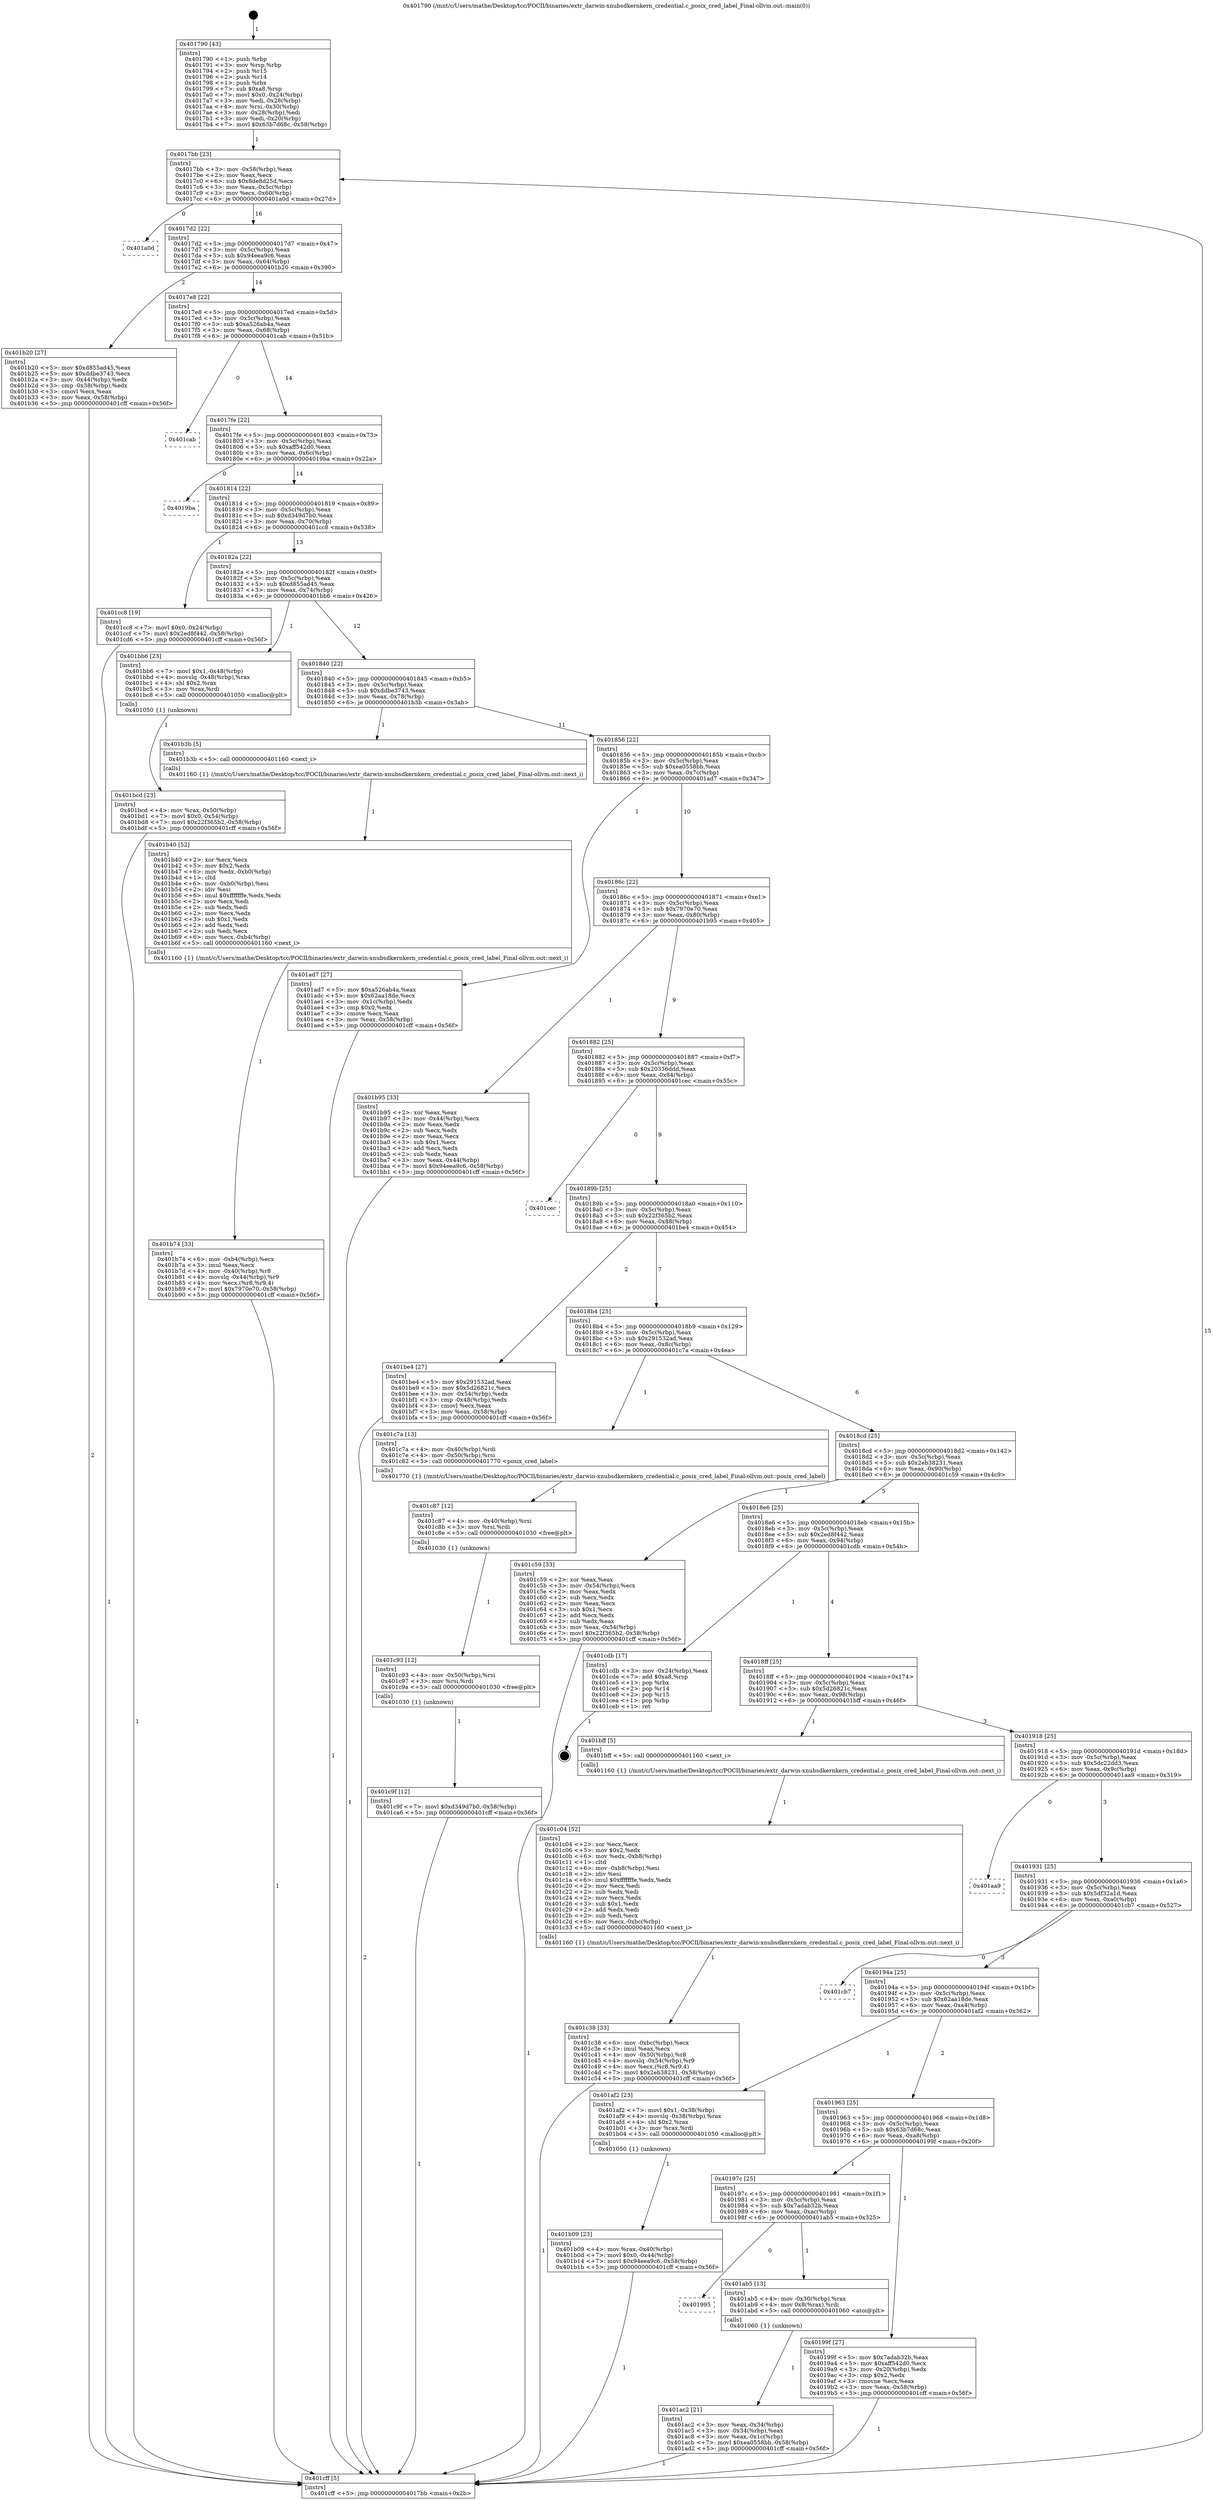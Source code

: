digraph "0x401790" {
  label = "0x401790 (/mnt/c/Users/mathe/Desktop/tcc/POCII/binaries/extr_darwin-xnubsdkernkern_credential.c_posix_cred_label_Final-ollvm.out::main(0))"
  labelloc = "t"
  node[shape=record]

  Entry [label="",width=0.3,height=0.3,shape=circle,fillcolor=black,style=filled]
  "0x4017bb" [label="{
     0x4017bb [23]\l
     | [instrs]\l
     &nbsp;&nbsp;0x4017bb \<+3\>: mov -0x58(%rbp),%eax\l
     &nbsp;&nbsp;0x4017be \<+2\>: mov %eax,%ecx\l
     &nbsp;&nbsp;0x4017c0 \<+6\>: sub $0x8de8d25d,%ecx\l
     &nbsp;&nbsp;0x4017c6 \<+3\>: mov %eax,-0x5c(%rbp)\l
     &nbsp;&nbsp;0x4017c9 \<+3\>: mov %ecx,-0x60(%rbp)\l
     &nbsp;&nbsp;0x4017cc \<+6\>: je 0000000000401a0d \<main+0x27d\>\l
  }"]
  "0x401a0d" [label="{
     0x401a0d\l
  }", style=dashed]
  "0x4017d2" [label="{
     0x4017d2 [22]\l
     | [instrs]\l
     &nbsp;&nbsp;0x4017d2 \<+5\>: jmp 00000000004017d7 \<main+0x47\>\l
     &nbsp;&nbsp;0x4017d7 \<+3\>: mov -0x5c(%rbp),%eax\l
     &nbsp;&nbsp;0x4017da \<+5\>: sub $0x94eea9c6,%eax\l
     &nbsp;&nbsp;0x4017df \<+3\>: mov %eax,-0x64(%rbp)\l
     &nbsp;&nbsp;0x4017e2 \<+6\>: je 0000000000401b20 \<main+0x390\>\l
  }"]
  Exit [label="",width=0.3,height=0.3,shape=circle,fillcolor=black,style=filled,peripheries=2]
  "0x401b20" [label="{
     0x401b20 [27]\l
     | [instrs]\l
     &nbsp;&nbsp;0x401b20 \<+5\>: mov $0xd855ad45,%eax\l
     &nbsp;&nbsp;0x401b25 \<+5\>: mov $0xddbe3743,%ecx\l
     &nbsp;&nbsp;0x401b2a \<+3\>: mov -0x44(%rbp),%edx\l
     &nbsp;&nbsp;0x401b2d \<+3\>: cmp -0x38(%rbp),%edx\l
     &nbsp;&nbsp;0x401b30 \<+3\>: cmovl %ecx,%eax\l
     &nbsp;&nbsp;0x401b33 \<+3\>: mov %eax,-0x58(%rbp)\l
     &nbsp;&nbsp;0x401b36 \<+5\>: jmp 0000000000401cff \<main+0x56f\>\l
  }"]
  "0x4017e8" [label="{
     0x4017e8 [22]\l
     | [instrs]\l
     &nbsp;&nbsp;0x4017e8 \<+5\>: jmp 00000000004017ed \<main+0x5d\>\l
     &nbsp;&nbsp;0x4017ed \<+3\>: mov -0x5c(%rbp),%eax\l
     &nbsp;&nbsp;0x4017f0 \<+5\>: sub $0xa526ab4a,%eax\l
     &nbsp;&nbsp;0x4017f5 \<+3\>: mov %eax,-0x68(%rbp)\l
     &nbsp;&nbsp;0x4017f8 \<+6\>: je 0000000000401cab \<main+0x51b\>\l
  }"]
  "0x401c9f" [label="{
     0x401c9f [12]\l
     | [instrs]\l
     &nbsp;&nbsp;0x401c9f \<+7\>: movl $0xd349d7b0,-0x58(%rbp)\l
     &nbsp;&nbsp;0x401ca6 \<+5\>: jmp 0000000000401cff \<main+0x56f\>\l
  }"]
  "0x401cab" [label="{
     0x401cab\l
  }", style=dashed]
  "0x4017fe" [label="{
     0x4017fe [22]\l
     | [instrs]\l
     &nbsp;&nbsp;0x4017fe \<+5\>: jmp 0000000000401803 \<main+0x73\>\l
     &nbsp;&nbsp;0x401803 \<+3\>: mov -0x5c(%rbp),%eax\l
     &nbsp;&nbsp;0x401806 \<+5\>: sub $0xaff542d0,%eax\l
     &nbsp;&nbsp;0x40180b \<+3\>: mov %eax,-0x6c(%rbp)\l
     &nbsp;&nbsp;0x40180e \<+6\>: je 00000000004019ba \<main+0x22a\>\l
  }"]
  "0x401c93" [label="{
     0x401c93 [12]\l
     | [instrs]\l
     &nbsp;&nbsp;0x401c93 \<+4\>: mov -0x50(%rbp),%rsi\l
     &nbsp;&nbsp;0x401c97 \<+3\>: mov %rsi,%rdi\l
     &nbsp;&nbsp;0x401c9a \<+5\>: call 0000000000401030 \<free@plt\>\l
     | [calls]\l
     &nbsp;&nbsp;0x401030 \{1\} (unknown)\l
  }"]
  "0x4019ba" [label="{
     0x4019ba\l
  }", style=dashed]
  "0x401814" [label="{
     0x401814 [22]\l
     | [instrs]\l
     &nbsp;&nbsp;0x401814 \<+5\>: jmp 0000000000401819 \<main+0x89\>\l
     &nbsp;&nbsp;0x401819 \<+3\>: mov -0x5c(%rbp),%eax\l
     &nbsp;&nbsp;0x40181c \<+5\>: sub $0xd349d7b0,%eax\l
     &nbsp;&nbsp;0x401821 \<+3\>: mov %eax,-0x70(%rbp)\l
     &nbsp;&nbsp;0x401824 \<+6\>: je 0000000000401cc8 \<main+0x538\>\l
  }"]
  "0x401c87" [label="{
     0x401c87 [12]\l
     | [instrs]\l
     &nbsp;&nbsp;0x401c87 \<+4\>: mov -0x40(%rbp),%rsi\l
     &nbsp;&nbsp;0x401c8b \<+3\>: mov %rsi,%rdi\l
     &nbsp;&nbsp;0x401c8e \<+5\>: call 0000000000401030 \<free@plt\>\l
     | [calls]\l
     &nbsp;&nbsp;0x401030 \{1\} (unknown)\l
  }"]
  "0x401cc8" [label="{
     0x401cc8 [19]\l
     | [instrs]\l
     &nbsp;&nbsp;0x401cc8 \<+7\>: movl $0x0,-0x24(%rbp)\l
     &nbsp;&nbsp;0x401ccf \<+7\>: movl $0x2ed8f442,-0x58(%rbp)\l
     &nbsp;&nbsp;0x401cd6 \<+5\>: jmp 0000000000401cff \<main+0x56f\>\l
  }"]
  "0x40182a" [label="{
     0x40182a [22]\l
     | [instrs]\l
     &nbsp;&nbsp;0x40182a \<+5\>: jmp 000000000040182f \<main+0x9f\>\l
     &nbsp;&nbsp;0x40182f \<+3\>: mov -0x5c(%rbp),%eax\l
     &nbsp;&nbsp;0x401832 \<+5\>: sub $0xd855ad45,%eax\l
     &nbsp;&nbsp;0x401837 \<+3\>: mov %eax,-0x74(%rbp)\l
     &nbsp;&nbsp;0x40183a \<+6\>: je 0000000000401bb6 \<main+0x426\>\l
  }"]
  "0x401c38" [label="{
     0x401c38 [33]\l
     | [instrs]\l
     &nbsp;&nbsp;0x401c38 \<+6\>: mov -0xbc(%rbp),%ecx\l
     &nbsp;&nbsp;0x401c3e \<+3\>: imul %eax,%ecx\l
     &nbsp;&nbsp;0x401c41 \<+4\>: mov -0x50(%rbp),%r8\l
     &nbsp;&nbsp;0x401c45 \<+4\>: movslq -0x54(%rbp),%r9\l
     &nbsp;&nbsp;0x401c49 \<+4\>: mov %ecx,(%r8,%r9,4)\l
     &nbsp;&nbsp;0x401c4d \<+7\>: movl $0x2eb38231,-0x58(%rbp)\l
     &nbsp;&nbsp;0x401c54 \<+5\>: jmp 0000000000401cff \<main+0x56f\>\l
  }"]
  "0x401bb6" [label="{
     0x401bb6 [23]\l
     | [instrs]\l
     &nbsp;&nbsp;0x401bb6 \<+7\>: movl $0x1,-0x48(%rbp)\l
     &nbsp;&nbsp;0x401bbd \<+4\>: movslq -0x48(%rbp),%rax\l
     &nbsp;&nbsp;0x401bc1 \<+4\>: shl $0x2,%rax\l
     &nbsp;&nbsp;0x401bc5 \<+3\>: mov %rax,%rdi\l
     &nbsp;&nbsp;0x401bc8 \<+5\>: call 0000000000401050 \<malloc@plt\>\l
     | [calls]\l
     &nbsp;&nbsp;0x401050 \{1\} (unknown)\l
  }"]
  "0x401840" [label="{
     0x401840 [22]\l
     | [instrs]\l
     &nbsp;&nbsp;0x401840 \<+5\>: jmp 0000000000401845 \<main+0xb5\>\l
     &nbsp;&nbsp;0x401845 \<+3\>: mov -0x5c(%rbp),%eax\l
     &nbsp;&nbsp;0x401848 \<+5\>: sub $0xddbe3743,%eax\l
     &nbsp;&nbsp;0x40184d \<+3\>: mov %eax,-0x78(%rbp)\l
     &nbsp;&nbsp;0x401850 \<+6\>: je 0000000000401b3b \<main+0x3ab\>\l
  }"]
  "0x401c04" [label="{
     0x401c04 [52]\l
     | [instrs]\l
     &nbsp;&nbsp;0x401c04 \<+2\>: xor %ecx,%ecx\l
     &nbsp;&nbsp;0x401c06 \<+5\>: mov $0x2,%edx\l
     &nbsp;&nbsp;0x401c0b \<+6\>: mov %edx,-0xb8(%rbp)\l
     &nbsp;&nbsp;0x401c11 \<+1\>: cltd\l
     &nbsp;&nbsp;0x401c12 \<+6\>: mov -0xb8(%rbp),%esi\l
     &nbsp;&nbsp;0x401c18 \<+2\>: idiv %esi\l
     &nbsp;&nbsp;0x401c1a \<+6\>: imul $0xfffffffe,%edx,%edx\l
     &nbsp;&nbsp;0x401c20 \<+2\>: mov %ecx,%edi\l
     &nbsp;&nbsp;0x401c22 \<+2\>: sub %edx,%edi\l
     &nbsp;&nbsp;0x401c24 \<+2\>: mov %ecx,%edx\l
     &nbsp;&nbsp;0x401c26 \<+3\>: sub $0x1,%edx\l
     &nbsp;&nbsp;0x401c29 \<+2\>: add %edx,%edi\l
     &nbsp;&nbsp;0x401c2b \<+2\>: sub %edi,%ecx\l
     &nbsp;&nbsp;0x401c2d \<+6\>: mov %ecx,-0xbc(%rbp)\l
     &nbsp;&nbsp;0x401c33 \<+5\>: call 0000000000401160 \<next_i\>\l
     | [calls]\l
     &nbsp;&nbsp;0x401160 \{1\} (/mnt/c/Users/mathe/Desktop/tcc/POCII/binaries/extr_darwin-xnubsdkernkern_credential.c_posix_cred_label_Final-ollvm.out::next_i)\l
  }"]
  "0x401b3b" [label="{
     0x401b3b [5]\l
     | [instrs]\l
     &nbsp;&nbsp;0x401b3b \<+5\>: call 0000000000401160 \<next_i\>\l
     | [calls]\l
     &nbsp;&nbsp;0x401160 \{1\} (/mnt/c/Users/mathe/Desktop/tcc/POCII/binaries/extr_darwin-xnubsdkernkern_credential.c_posix_cred_label_Final-ollvm.out::next_i)\l
  }"]
  "0x401856" [label="{
     0x401856 [22]\l
     | [instrs]\l
     &nbsp;&nbsp;0x401856 \<+5\>: jmp 000000000040185b \<main+0xcb\>\l
     &nbsp;&nbsp;0x40185b \<+3\>: mov -0x5c(%rbp),%eax\l
     &nbsp;&nbsp;0x40185e \<+5\>: sub $0xea0558bb,%eax\l
     &nbsp;&nbsp;0x401863 \<+3\>: mov %eax,-0x7c(%rbp)\l
     &nbsp;&nbsp;0x401866 \<+6\>: je 0000000000401ad7 \<main+0x347\>\l
  }"]
  "0x401bcd" [label="{
     0x401bcd [23]\l
     | [instrs]\l
     &nbsp;&nbsp;0x401bcd \<+4\>: mov %rax,-0x50(%rbp)\l
     &nbsp;&nbsp;0x401bd1 \<+7\>: movl $0x0,-0x54(%rbp)\l
     &nbsp;&nbsp;0x401bd8 \<+7\>: movl $0x22f365b2,-0x58(%rbp)\l
     &nbsp;&nbsp;0x401bdf \<+5\>: jmp 0000000000401cff \<main+0x56f\>\l
  }"]
  "0x401ad7" [label="{
     0x401ad7 [27]\l
     | [instrs]\l
     &nbsp;&nbsp;0x401ad7 \<+5\>: mov $0xa526ab4a,%eax\l
     &nbsp;&nbsp;0x401adc \<+5\>: mov $0x62aa18de,%ecx\l
     &nbsp;&nbsp;0x401ae1 \<+3\>: mov -0x1c(%rbp),%edx\l
     &nbsp;&nbsp;0x401ae4 \<+3\>: cmp $0x0,%edx\l
     &nbsp;&nbsp;0x401ae7 \<+3\>: cmove %ecx,%eax\l
     &nbsp;&nbsp;0x401aea \<+3\>: mov %eax,-0x58(%rbp)\l
     &nbsp;&nbsp;0x401aed \<+5\>: jmp 0000000000401cff \<main+0x56f\>\l
  }"]
  "0x40186c" [label="{
     0x40186c [22]\l
     | [instrs]\l
     &nbsp;&nbsp;0x40186c \<+5\>: jmp 0000000000401871 \<main+0xe1\>\l
     &nbsp;&nbsp;0x401871 \<+3\>: mov -0x5c(%rbp),%eax\l
     &nbsp;&nbsp;0x401874 \<+5\>: sub $0x7970e70,%eax\l
     &nbsp;&nbsp;0x401879 \<+3\>: mov %eax,-0x80(%rbp)\l
     &nbsp;&nbsp;0x40187c \<+6\>: je 0000000000401b95 \<main+0x405\>\l
  }"]
  "0x401b74" [label="{
     0x401b74 [33]\l
     | [instrs]\l
     &nbsp;&nbsp;0x401b74 \<+6\>: mov -0xb4(%rbp),%ecx\l
     &nbsp;&nbsp;0x401b7a \<+3\>: imul %eax,%ecx\l
     &nbsp;&nbsp;0x401b7d \<+4\>: mov -0x40(%rbp),%r8\l
     &nbsp;&nbsp;0x401b81 \<+4\>: movslq -0x44(%rbp),%r9\l
     &nbsp;&nbsp;0x401b85 \<+4\>: mov %ecx,(%r8,%r9,4)\l
     &nbsp;&nbsp;0x401b89 \<+7\>: movl $0x7970e70,-0x58(%rbp)\l
     &nbsp;&nbsp;0x401b90 \<+5\>: jmp 0000000000401cff \<main+0x56f\>\l
  }"]
  "0x401b95" [label="{
     0x401b95 [33]\l
     | [instrs]\l
     &nbsp;&nbsp;0x401b95 \<+2\>: xor %eax,%eax\l
     &nbsp;&nbsp;0x401b97 \<+3\>: mov -0x44(%rbp),%ecx\l
     &nbsp;&nbsp;0x401b9a \<+2\>: mov %eax,%edx\l
     &nbsp;&nbsp;0x401b9c \<+2\>: sub %ecx,%edx\l
     &nbsp;&nbsp;0x401b9e \<+2\>: mov %eax,%ecx\l
     &nbsp;&nbsp;0x401ba0 \<+3\>: sub $0x1,%ecx\l
     &nbsp;&nbsp;0x401ba3 \<+2\>: add %ecx,%edx\l
     &nbsp;&nbsp;0x401ba5 \<+2\>: sub %edx,%eax\l
     &nbsp;&nbsp;0x401ba7 \<+3\>: mov %eax,-0x44(%rbp)\l
     &nbsp;&nbsp;0x401baa \<+7\>: movl $0x94eea9c6,-0x58(%rbp)\l
     &nbsp;&nbsp;0x401bb1 \<+5\>: jmp 0000000000401cff \<main+0x56f\>\l
  }"]
  "0x401882" [label="{
     0x401882 [25]\l
     | [instrs]\l
     &nbsp;&nbsp;0x401882 \<+5\>: jmp 0000000000401887 \<main+0xf7\>\l
     &nbsp;&nbsp;0x401887 \<+3\>: mov -0x5c(%rbp),%eax\l
     &nbsp;&nbsp;0x40188a \<+5\>: sub $0x20336ddd,%eax\l
     &nbsp;&nbsp;0x40188f \<+6\>: mov %eax,-0x84(%rbp)\l
     &nbsp;&nbsp;0x401895 \<+6\>: je 0000000000401cec \<main+0x55c\>\l
  }"]
  "0x401b40" [label="{
     0x401b40 [52]\l
     | [instrs]\l
     &nbsp;&nbsp;0x401b40 \<+2\>: xor %ecx,%ecx\l
     &nbsp;&nbsp;0x401b42 \<+5\>: mov $0x2,%edx\l
     &nbsp;&nbsp;0x401b47 \<+6\>: mov %edx,-0xb0(%rbp)\l
     &nbsp;&nbsp;0x401b4d \<+1\>: cltd\l
     &nbsp;&nbsp;0x401b4e \<+6\>: mov -0xb0(%rbp),%esi\l
     &nbsp;&nbsp;0x401b54 \<+2\>: idiv %esi\l
     &nbsp;&nbsp;0x401b56 \<+6\>: imul $0xfffffffe,%edx,%edx\l
     &nbsp;&nbsp;0x401b5c \<+2\>: mov %ecx,%edi\l
     &nbsp;&nbsp;0x401b5e \<+2\>: sub %edx,%edi\l
     &nbsp;&nbsp;0x401b60 \<+2\>: mov %ecx,%edx\l
     &nbsp;&nbsp;0x401b62 \<+3\>: sub $0x1,%edx\l
     &nbsp;&nbsp;0x401b65 \<+2\>: add %edx,%edi\l
     &nbsp;&nbsp;0x401b67 \<+2\>: sub %edi,%ecx\l
     &nbsp;&nbsp;0x401b69 \<+6\>: mov %ecx,-0xb4(%rbp)\l
     &nbsp;&nbsp;0x401b6f \<+5\>: call 0000000000401160 \<next_i\>\l
     | [calls]\l
     &nbsp;&nbsp;0x401160 \{1\} (/mnt/c/Users/mathe/Desktop/tcc/POCII/binaries/extr_darwin-xnubsdkernkern_credential.c_posix_cred_label_Final-ollvm.out::next_i)\l
  }"]
  "0x401cec" [label="{
     0x401cec\l
  }", style=dashed]
  "0x40189b" [label="{
     0x40189b [25]\l
     | [instrs]\l
     &nbsp;&nbsp;0x40189b \<+5\>: jmp 00000000004018a0 \<main+0x110\>\l
     &nbsp;&nbsp;0x4018a0 \<+3\>: mov -0x5c(%rbp),%eax\l
     &nbsp;&nbsp;0x4018a3 \<+5\>: sub $0x22f365b2,%eax\l
     &nbsp;&nbsp;0x4018a8 \<+6\>: mov %eax,-0x88(%rbp)\l
     &nbsp;&nbsp;0x4018ae \<+6\>: je 0000000000401be4 \<main+0x454\>\l
  }"]
  "0x401b09" [label="{
     0x401b09 [23]\l
     | [instrs]\l
     &nbsp;&nbsp;0x401b09 \<+4\>: mov %rax,-0x40(%rbp)\l
     &nbsp;&nbsp;0x401b0d \<+7\>: movl $0x0,-0x44(%rbp)\l
     &nbsp;&nbsp;0x401b14 \<+7\>: movl $0x94eea9c6,-0x58(%rbp)\l
     &nbsp;&nbsp;0x401b1b \<+5\>: jmp 0000000000401cff \<main+0x56f\>\l
  }"]
  "0x401be4" [label="{
     0x401be4 [27]\l
     | [instrs]\l
     &nbsp;&nbsp;0x401be4 \<+5\>: mov $0x291532ad,%eax\l
     &nbsp;&nbsp;0x401be9 \<+5\>: mov $0x5d26821c,%ecx\l
     &nbsp;&nbsp;0x401bee \<+3\>: mov -0x54(%rbp),%edx\l
     &nbsp;&nbsp;0x401bf1 \<+3\>: cmp -0x48(%rbp),%edx\l
     &nbsp;&nbsp;0x401bf4 \<+3\>: cmovl %ecx,%eax\l
     &nbsp;&nbsp;0x401bf7 \<+3\>: mov %eax,-0x58(%rbp)\l
     &nbsp;&nbsp;0x401bfa \<+5\>: jmp 0000000000401cff \<main+0x56f\>\l
  }"]
  "0x4018b4" [label="{
     0x4018b4 [25]\l
     | [instrs]\l
     &nbsp;&nbsp;0x4018b4 \<+5\>: jmp 00000000004018b9 \<main+0x129\>\l
     &nbsp;&nbsp;0x4018b9 \<+3\>: mov -0x5c(%rbp),%eax\l
     &nbsp;&nbsp;0x4018bc \<+5\>: sub $0x291532ad,%eax\l
     &nbsp;&nbsp;0x4018c1 \<+6\>: mov %eax,-0x8c(%rbp)\l
     &nbsp;&nbsp;0x4018c7 \<+6\>: je 0000000000401c7a \<main+0x4ea\>\l
  }"]
  "0x401ac2" [label="{
     0x401ac2 [21]\l
     | [instrs]\l
     &nbsp;&nbsp;0x401ac2 \<+3\>: mov %eax,-0x34(%rbp)\l
     &nbsp;&nbsp;0x401ac5 \<+3\>: mov -0x34(%rbp),%eax\l
     &nbsp;&nbsp;0x401ac8 \<+3\>: mov %eax,-0x1c(%rbp)\l
     &nbsp;&nbsp;0x401acb \<+7\>: movl $0xea0558bb,-0x58(%rbp)\l
     &nbsp;&nbsp;0x401ad2 \<+5\>: jmp 0000000000401cff \<main+0x56f\>\l
  }"]
  "0x401c7a" [label="{
     0x401c7a [13]\l
     | [instrs]\l
     &nbsp;&nbsp;0x401c7a \<+4\>: mov -0x40(%rbp),%rdi\l
     &nbsp;&nbsp;0x401c7e \<+4\>: mov -0x50(%rbp),%rsi\l
     &nbsp;&nbsp;0x401c82 \<+5\>: call 0000000000401770 \<posix_cred_label\>\l
     | [calls]\l
     &nbsp;&nbsp;0x401770 \{1\} (/mnt/c/Users/mathe/Desktop/tcc/POCII/binaries/extr_darwin-xnubsdkernkern_credential.c_posix_cred_label_Final-ollvm.out::posix_cred_label)\l
  }"]
  "0x4018cd" [label="{
     0x4018cd [25]\l
     | [instrs]\l
     &nbsp;&nbsp;0x4018cd \<+5\>: jmp 00000000004018d2 \<main+0x142\>\l
     &nbsp;&nbsp;0x4018d2 \<+3\>: mov -0x5c(%rbp),%eax\l
     &nbsp;&nbsp;0x4018d5 \<+5\>: sub $0x2eb38231,%eax\l
     &nbsp;&nbsp;0x4018da \<+6\>: mov %eax,-0x90(%rbp)\l
     &nbsp;&nbsp;0x4018e0 \<+6\>: je 0000000000401c59 \<main+0x4c9\>\l
  }"]
  "0x401995" [label="{
     0x401995\l
  }", style=dashed]
  "0x401c59" [label="{
     0x401c59 [33]\l
     | [instrs]\l
     &nbsp;&nbsp;0x401c59 \<+2\>: xor %eax,%eax\l
     &nbsp;&nbsp;0x401c5b \<+3\>: mov -0x54(%rbp),%ecx\l
     &nbsp;&nbsp;0x401c5e \<+2\>: mov %eax,%edx\l
     &nbsp;&nbsp;0x401c60 \<+2\>: sub %ecx,%edx\l
     &nbsp;&nbsp;0x401c62 \<+2\>: mov %eax,%ecx\l
     &nbsp;&nbsp;0x401c64 \<+3\>: sub $0x1,%ecx\l
     &nbsp;&nbsp;0x401c67 \<+2\>: add %ecx,%edx\l
     &nbsp;&nbsp;0x401c69 \<+2\>: sub %edx,%eax\l
     &nbsp;&nbsp;0x401c6b \<+3\>: mov %eax,-0x54(%rbp)\l
     &nbsp;&nbsp;0x401c6e \<+7\>: movl $0x22f365b2,-0x58(%rbp)\l
     &nbsp;&nbsp;0x401c75 \<+5\>: jmp 0000000000401cff \<main+0x56f\>\l
  }"]
  "0x4018e6" [label="{
     0x4018e6 [25]\l
     | [instrs]\l
     &nbsp;&nbsp;0x4018e6 \<+5\>: jmp 00000000004018eb \<main+0x15b\>\l
     &nbsp;&nbsp;0x4018eb \<+3\>: mov -0x5c(%rbp),%eax\l
     &nbsp;&nbsp;0x4018ee \<+5\>: sub $0x2ed8f442,%eax\l
     &nbsp;&nbsp;0x4018f3 \<+6\>: mov %eax,-0x94(%rbp)\l
     &nbsp;&nbsp;0x4018f9 \<+6\>: je 0000000000401cdb \<main+0x54b\>\l
  }"]
  "0x401ab5" [label="{
     0x401ab5 [13]\l
     | [instrs]\l
     &nbsp;&nbsp;0x401ab5 \<+4\>: mov -0x30(%rbp),%rax\l
     &nbsp;&nbsp;0x401ab9 \<+4\>: mov 0x8(%rax),%rdi\l
     &nbsp;&nbsp;0x401abd \<+5\>: call 0000000000401060 \<atoi@plt\>\l
     | [calls]\l
     &nbsp;&nbsp;0x401060 \{1\} (unknown)\l
  }"]
  "0x401cdb" [label="{
     0x401cdb [17]\l
     | [instrs]\l
     &nbsp;&nbsp;0x401cdb \<+3\>: mov -0x24(%rbp),%eax\l
     &nbsp;&nbsp;0x401cde \<+7\>: add $0xa8,%rsp\l
     &nbsp;&nbsp;0x401ce5 \<+1\>: pop %rbx\l
     &nbsp;&nbsp;0x401ce6 \<+2\>: pop %r14\l
     &nbsp;&nbsp;0x401ce8 \<+2\>: pop %r15\l
     &nbsp;&nbsp;0x401cea \<+1\>: pop %rbp\l
     &nbsp;&nbsp;0x401ceb \<+1\>: ret\l
  }"]
  "0x4018ff" [label="{
     0x4018ff [25]\l
     | [instrs]\l
     &nbsp;&nbsp;0x4018ff \<+5\>: jmp 0000000000401904 \<main+0x174\>\l
     &nbsp;&nbsp;0x401904 \<+3\>: mov -0x5c(%rbp),%eax\l
     &nbsp;&nbsp;0x401907 \<+5\>: sub $0x5d26821c,%eax\l
     &nbsp;&nbsp;0x40190c \<+6\>: mov %eax,-0x98(%rbp)\l
     &nbsp;&nbsp;0x401912 \<+6\>: je 0000000000401bff \<main+0x46f\>\l
  }"]
  "0x401790" [label="{
     0x401790 [43]\l
     | [instrs]\l
     &nbsp;&nbsp;0x401790 \<+1\>: push %rbp\l
     &nbsp;&nbsp;0x401791 \<+3\>: mov %rsp,%rbp\l
     &nbsp;&nbsp;0x401794 \<+2\>: push %r15\l
     &nbsp;&nbsp;0x401796 \<+2\>: push %r14\l
     &nbsp;&nbsp;0x401798 \<+1\>: push %rbx\l
     &nbsp;&nbsp;0x401799 \<+7\>: sub $0xa8,%rsp\l
     &nbsp;&nbsp;0x4017a0 \<+7\>: movl $0x0,-0x24(%rbp)\l
     &nbsp;&nbsp;0x4017a7 \<+3\>: mov %edi,-0x28(%rbp)\l
     &nbsp;&nbsp;0x4017aa \<+4\>: mov %rsi,-0x30(%rbp)\l
     &nbsp;&nbsp;0x4017ae \<+3\>: mov -0x28(%rbp),%edi\l
     &nbsp;&nbsp;0x4017b1 \<+3\>: mov %edi,-0x20(%rbp)\l
     &nbsp;&nbsp;0x4017b4 \<+7\>: movl $0x63b7d68c,-0x58(%rbp)\l
  }"]
  "0x401bff" [label="{
     0x401bff [5]\l
     | [instrs]\l
     &nbsp;&nbsp;0x401bff \<+5\>: call 0000000000401160 \<next_i\>\l
     | [calls]\l
     &nbsp;&nbsp;0x401160 \{1\} (/mnt/c/Users/mathe/Desktop/tcc/POCII/binaries/extr_darwin-xnubsdkernkern_credential.c_posix_cred_label_Final-ollvm.out::next_i)\l
  }"]
  "0x401918" [label="{
     0x401918 [25]\l
     | [instrs]\l
     &nbsp;&nbsp;0x401918 \<+5\>: jmp 000000000040191d \<main+0x18d\>\l
     &nbsp;&nbsp;0x40191d \<+3\>: mov -0x5c(%rbp),%eax\l
     &nbsp;&nbsp;0x401920 \<+5\>: sub $0x5dc22dd3,%eax\l
     &nbsp;&nbsp;0x401925 \<+6\>: mov %eax,-0x9c(%rbp)\l
     &nbsp;&nbsp;0x40192b \<+6\>: je 0000000000401aa9 \<main+0x319\>\l
  }"]
  "0x401cff" [label="{
     0x401cff [5]\l
     | [instrs]\l
     &nbsp;&nbsp;0x401cff \<+5\>: jmp 00000000004017bb \<main+0x2b\>\l
  }"]
  "0x401aa9" [label="{
     0x401aa9\l
  }", style=dashed]
  "0x401931" [label="{
     0x401931 [25]\l
     | [instrs]\l
     &nbsp;&nbsp;0x401931 \<+5\>: jmp 0000000000401936 \<main+0x1a6\>\l
     &nbsp;&nbsp;0x401936 \<+3\>: mov -0x5c(%rbp),%eax\l
     &nbsp;&nbsp;0x401939 \<+5\>: sub $0x5df32a1d,%eax\l
     &nbsp;&nbsp;0x40193e \<+6\>: mov %eax,-0xa0(%rbp)\l
     &nbsp;&nbsp;0x401944 \<+6\>: je 0000000000401cb7 \<main+0x527\>\l
  }"]
  "0x40197c" [label="{
     0x40197c [25]\l
     | [instrs]\l
     &nbsp;&nbsp;0x40197c \<+5\>: jmp 0000000000401981 \<main+0x1f1\>\l
     &nbsp;&nbsp;0x401981 \<+3\>: mov -0x5c(%rbp),%eax\l
     &nbsp;&nbsp;0x401984 \<+5\>: sub $0x7adab32b,%eax\l
     &nbsp;&nbsp;0x401989 \<+6\>: mov %eax,-0xac(%rbp)\l
     &nbsp;&nbsp;0x40198f \<+6\>: je 0000000000401ab5 \<main+0x325\>\l
  }"]
  "0x401cb7" [label="{
     0x401cb7\l
  }", style=dashed]
  "0x40194a" [label="{
     0x40194a [25]\l
     | [instrs]\l
     &nbsp;&nbsp;0x40194a \<+5\>: jmp 000000000040194f \<main+0x1bf\>\l
     &nbsp;&nbsp;0x40194f \<+3\>: mov -0x5c(%rbp),%eax\l
     &nbsp;&nbsp;0x401952 \<+5\>: sub $0x62aa18de,%eax\l
     &nbsp;&nbsp;0x401957 \<+6\>: mov %eax,-0xa4(%rbp)\l
     &nbsp;&nbsp;0x40195d \<+6\>: je 0000000000401af2 \<main+0x362\>\l
  }"]
  "0x40199f" [label="{
     0x40199f [27]\l
     | [instrs]\l
     &nbsp;&nbsp;0x40199f \<+5\>: mov $0x7adab32b,%eax\l
     &nbsp;&nbsp;0x4019a4 \<+5\>: mov $0xaff542d0,%ecx\l
     &nbsp;&nbsp;0x4019a9 \<+3\>: mov -0x20(%rbp),%edx\l
     &nbsp;&nbsp;0x4019ac \<+3\>: cmp $0x2,%edx\l
     &nbsp;&nbsp;0x4019af \<+3\>: cmovne %ecx,%eax\l
     &nbsp;&nbsp;0x4019b2 \<+3\>: mov %eax,-0x58(%rbp)\l
     &nbsp;&nbsp;0x4019b5 \<+5\>: jmp 0000000000401cff \<main+0x56f\>\l
  }"]
  "0x401af2" [label="{
     0x401af2 [23]\l
     | [instrs]\l
     &nbsp;&nbsp;0x401af2 \<+7\>: movl $0x1,-0x38(%rbp)\l
     &nbsp;&nbsp;0x401af9 \<+4\>: movslq -0x38(%rbp),%rax\l
     &nbsp;&nbsp;0x401afd \<+4\>: shl $0x2,%rax\l
     &nbsp;&nbsp;0x401b01 \<+3\>: mov %rax,%rdi\l
     &nbsp;&nbsp;0x401b04 \<+5\>: call 0000000000401050 \<malloc@plt\>\l
     | [calls]\l
     &nbsp;&nbsp;0x401050 \{1\} (unknown)\l
  }"]
  "0x401963" [label="{
     0x401963 [25]\l
     | [instrs]\l
     &nbsp;&nbsp;0x401963 \<+5\>: jmp 0000000000401968 \<main+0x1d8\>\l
     &nbsp;&nbsp;0x401968 \<+3\>: mov -0x5c(%rbp),%eax\l
     &nbsp;&nbsp;0x40196b \<+5\>: sub $0x63b7d68c,%eax\l
     &nbsp;&nbsp;0x401970 \<+6\>: mov %eax,-0xa8(%rbp)\l
     &nbsp;&nbsp;0x401976 \<+6\>: je 000000000040199f \<main+0x20f\>\l
  }"]
  Entry -> "0x401790" [label=" 1"]
  "0x4017bb" -> "0x401a0d" [label=" 0"]
  "0x4017bb" -> "0x4017d2" [label=" 16"]
  "0x401cdb" -> Exit [label=" 1"]
  "0x4017d2" -> "0x401b20" [label=" 2"]
  "0x4017d2" -> "0x4017e8" [label=" 14"]
  "0x401cc8" -> "0x401cff" [label=" 1"]
  "0x4017e8" -> "0x401cab" [label=" 0"]
  "0x4017e8" -> "0x4017fe" [label=" 14"]
  "0x401c9f" -> "0x401cff" [label=" 1"]
  "0x4017fe" -> "0x4019ba" [label=" 0"]
  "0x4017fe" -> "0x401814" [label=" 14"]
  "0x401c93" -> "0x401c9f" [label=" 1"]
  "0x401814" -> "0x401cc8" [label=" 1"]
  "0x401814" -> "0x40182a" [label=" 13"]
  "0x401c87" -> "0x401c93" [label=" 1"]
  "0x40182a" -> "0x401bb6" [label=" 1"]
  "0x40182a" -> "0x401840" [label=" 12"]
  "0x401c7a" -> "0x401c87" [label=" 1"]
  "0x401840" -> "0x401b3b" [label=" 1"]
  "0x401840" -> "0x401856" [label=" 11"]
  "0x401c59" -> "0x401cff" [label=" 1"]
  "0x401856" -> "0x401ad7" [label=" 1"]
  "0x401856" -> "0x40186c" [label=" 10"]
  "0x401c38" -> "0x401cff" [label=" 1"]
  "0x40186c" -> "0x401b95" [label=" 1"]
  "0x40186c" -> "0x401882" [label=" 9"]
  "0x401c04" -> "0x401c38" [label=" 1"]
  "0x401882" -> "0x401cec" [label=" 0"]
  "0x401882" -> "0x40189b" [label=" 9"]
  "0x401bff" -> "0x401c04" [label=" 1"]
  "0x40189b" -> "0x401be4" [label=" 2"]
  "0x40189b" -> "0x4018b4" [label=" 7"]
  "0x401be4" -> "0x401cff" [label=" 2"]
  "0x4018b4" -> "0x401c7a" [label=" 1"]
  "0x4018b4" -> "0x4018cd" [label=" 6"]
  "0x401bcd" -> "0x401cff" [label=" 1"]
  "0x4018cd" -> "0x401c59" [label=" 1"]
  "0x4018cd" -> "0x4018e6" [label=" 5"]
  "0x401bb6" -> "0x401bcd" [label=" 1"]
  "0x4018e6" -> "0x401cdb" [label=" 1"]
  "0x4018e6" -> "0x4018ff" [label=" 4"]
  "0x401b95" -> "0x401cff" [label=" 1"]
  "0x4018ff" -> "0x401bff" [label=" 1"]
  "0x4018ff" -> "0x401918" [label=" 3"]
  "0x401b40" -> "0x401b74" [label=" 1"]
  "0x401918" -> "0x401aa9" [label=" 0"]
  "0x401918" -> "0x401931" [label=" 3"]
  "0x401b3b" -> "0x401b40" [label=" 1"]
  "0x401931" -> "0x401cb7" [label=" 0"]
  "0x401931" -> "0x40194a" [label=" 3"]
  "0x401b20" -> "0x401cff" [label=" 2"]
  "0x40194a" -> "0x401af2" [label=" 1"]
  "0x40194a" -> "0x401963" [label=" 2"]
  "0x401b09" -> "0x401cff" [label=" 1"]
  "0x401963" -> "0x40199f" [label=" 1"]
  "0x401963" -> "0x40197c" [label=" 1"]
  "0x40199f" -> "0x401cff" [label=" 1"]
  "0x401790" -> "0x4017bb" [label=" 1"]
  "0x401cff" -> "0x4017bb" [label=" 15"]
  "0x401b74" -> "0x401cff" [label=" 1"]
  "0x40197c" -> "0x401ab5" [label=" 1"]
  "0x40197c" -> "0x401995" [label=" 0"]
  "0x401ab5" -> "0x401ac2" [label=" 1"]
  "0x401ac2" -> "0x401cff" [label=" 1"]
  "0x401ad7" -> "0x401cff" [label=" 1"]
  "0x401af2" -> "0x401b09" [label=" 1"]
}
